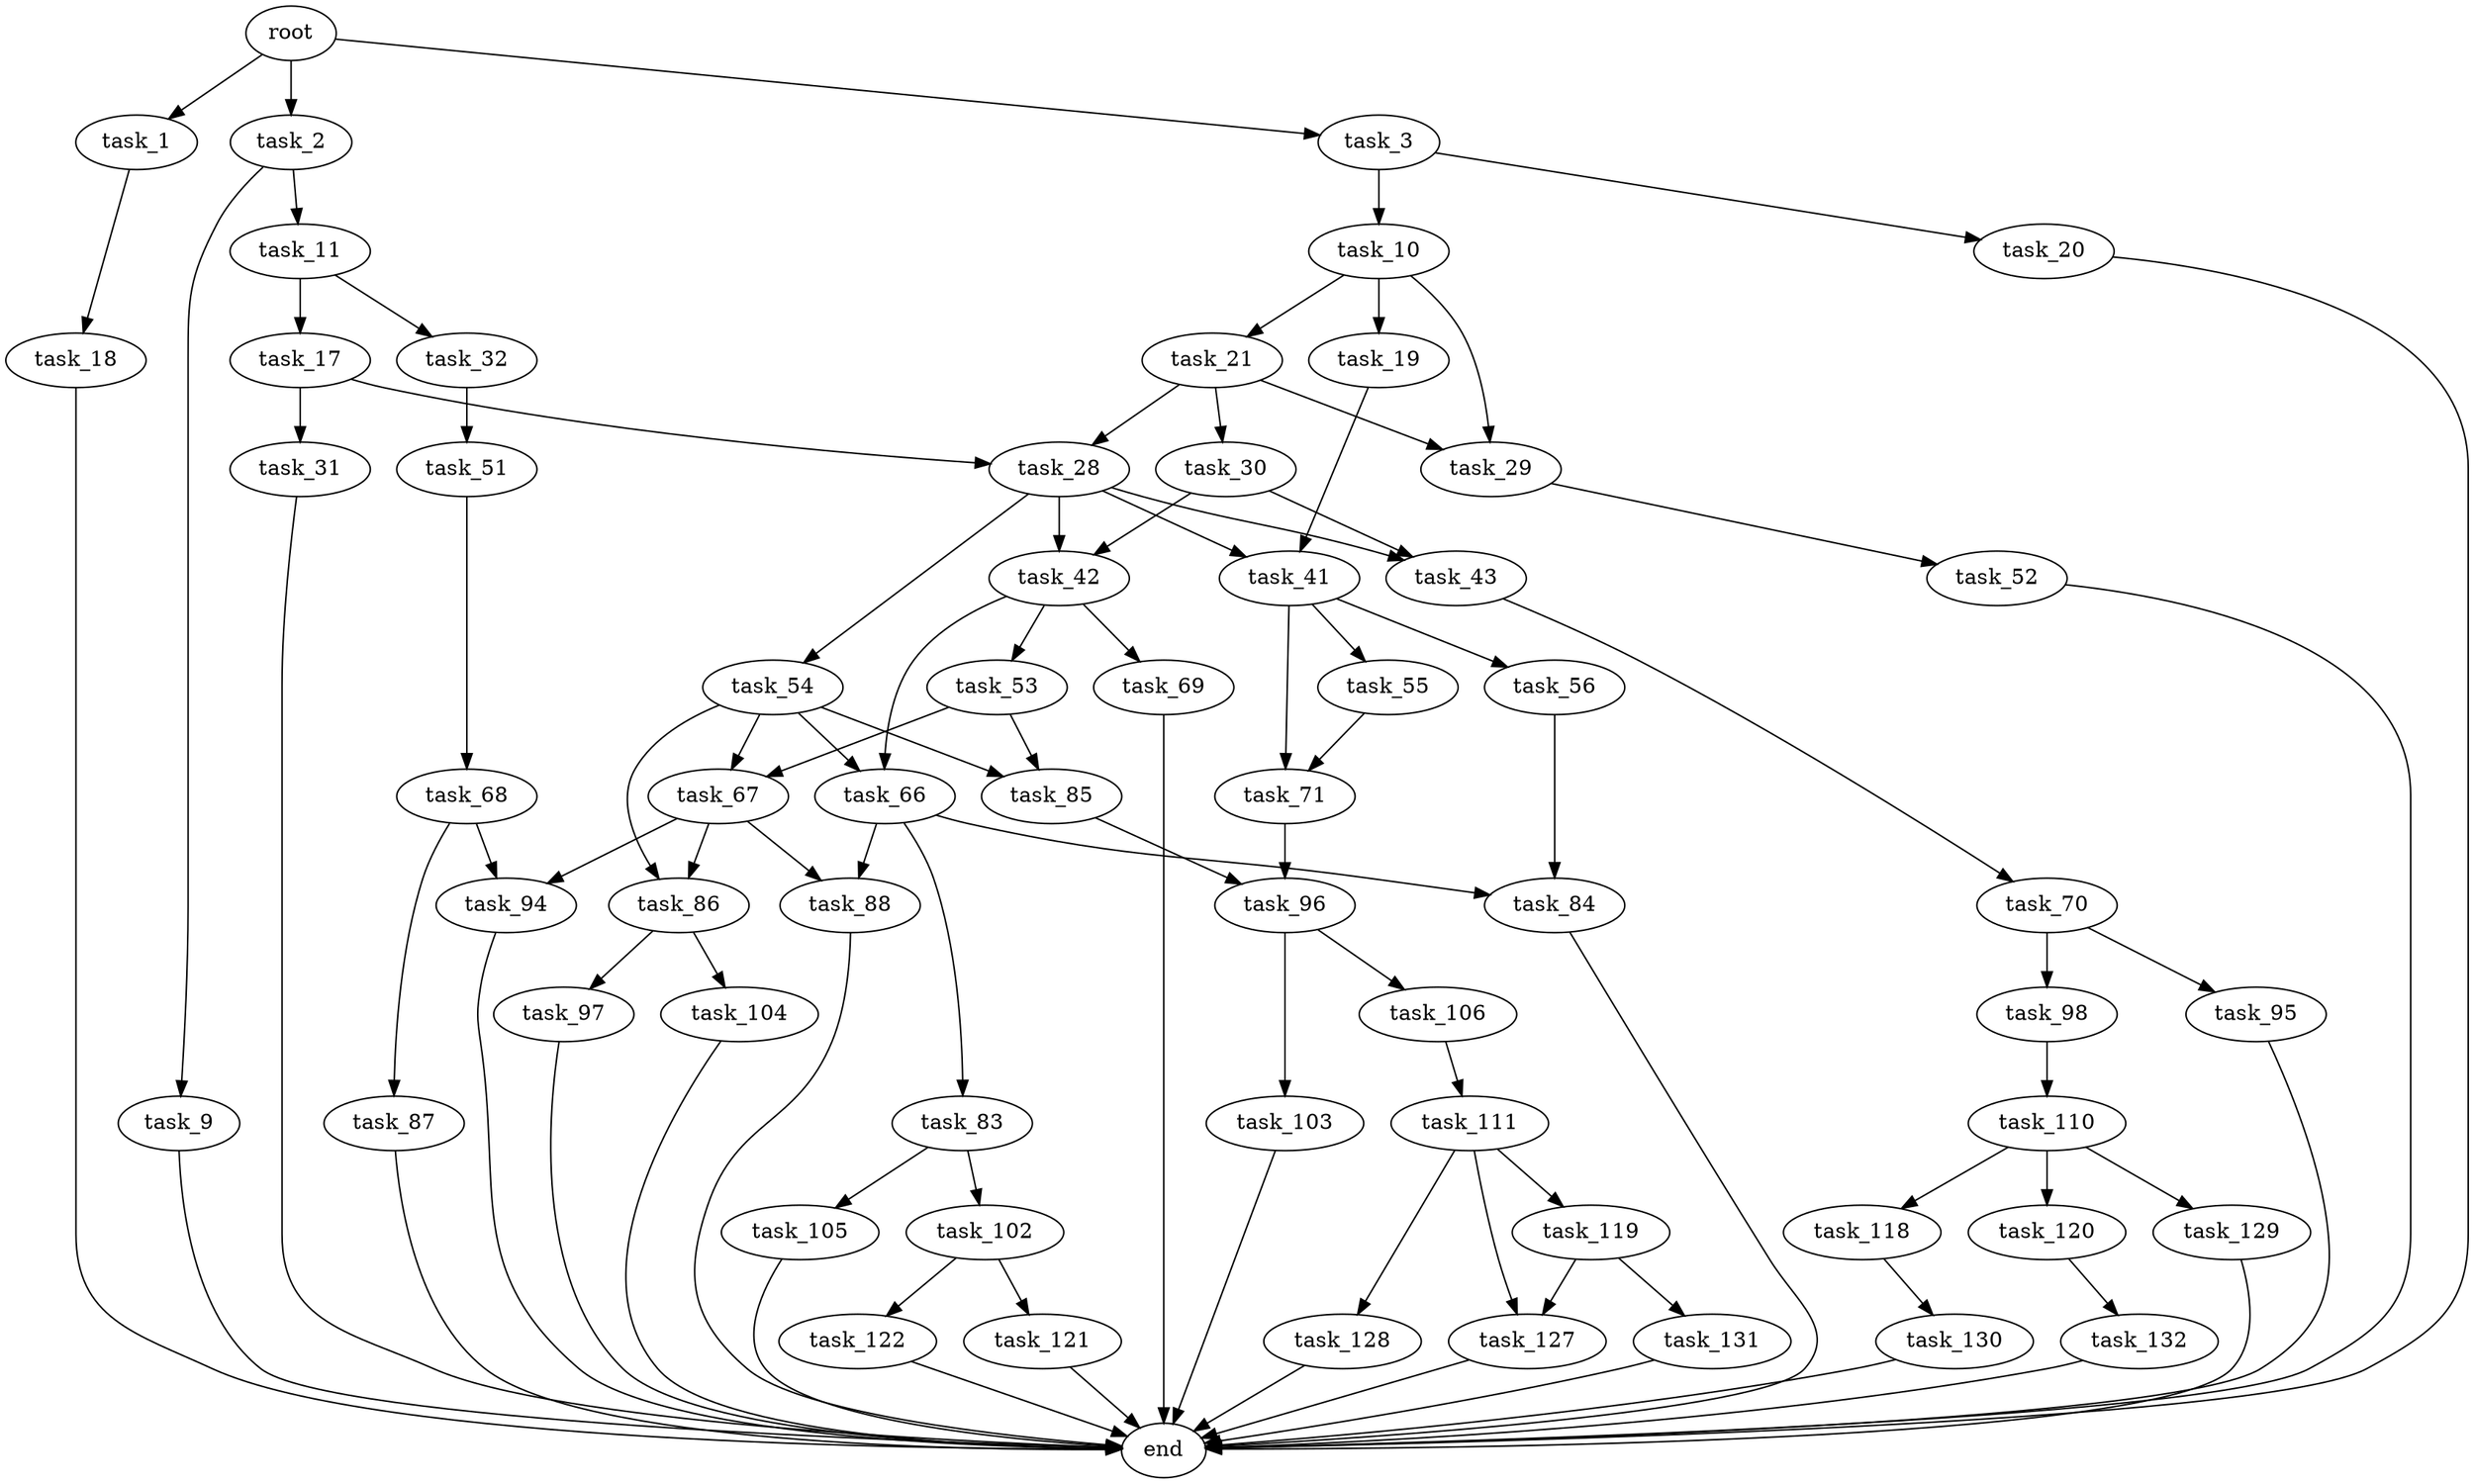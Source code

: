 digraph G {
  root [size="0.000000"];
  task_1 [size="782757789696.000000"];
  task_2 [size="214305008874.000000"];
  task_3 [size="28991029248.000000"];
  task_18 [size="8589934592.000000"];
  task_9 [size="59798490306.000000"];
  task_11 [size="1313973758.000000"];
  task_10 [size="328191638.000000"];
  task_20 [size="549755813888.000000"];
  end [size="0.000000"];
  task_19 [size="27426673572.000000"];
  task_21 [size="177010933704.000000"];
  task_29 [size="28991029248.000000"];
  task_17 [size="531654076307.000000"];
  task_32 [size="13322612104.000000"];
  task_28 [size="40221298373.000000"];
  task_31 [size="2571445972.000000"];
  task_41 [size="782757789696.000000"];
  task_30 [size="3959082716.000000"];
  task_42 [size="84662433096.000000"];
  task_43 [size="28991029248.000000"];
  task_54 [size="231928233984.000000"];
  task_52 [size="10255022948.000000"];
  task_51 [size="440902594677.000000"];
  task_55 [size="2909459673.000000"];
  task_56 [size="38020250084.000000"];
  task_71 [size="143473478424.000000"];
  task_53 [size="139200026388.000000"];
  task_66 [size="6658727230.000000"];
  task_69 [size="27073600684.000000"];
  task_70 [size="42848031012.000000"];
  task_68 [size="239716452935.000000"];
  task_67 [size="782757789696.000000"];
  task_85 [size="640774174.000000"];
  task_86 [size="261846875024.000000"];
  task_84 [size="51632935079.000000"];
  task_83 [size="34961348182.000000"];
  task_88 [size="1073741824000.000000"];
  task_94 [size="2243894188.000000"];
  task_87 [size="8589934592.000000"];
  task_95 [size="227821277788.000000"];
  task_98 [size="7875849329.000000"];
  task_96 [size="629394480162.000000"];
  task_102 [size="782757789696.000000"];
  task_105 [size="1073741824000.000000"];
  task_97 [size="1073741824000.000000"];
  task_104 [size="17270517170.000000"];
  task_103 [size="159368641536.000000"];
  task_106 [size="306090953569.000000"];
  task_110 [size="217082856977.000000"];
  task_121 [size="7010784642.000000"];
  task_122 [size="8589934592.000000"];
  task_111 [size="307772904603.000000"];
  task_118 [size="13617808787.000000"];
  task_120 [size="921151686.000000"];
  task_129 [size="778999021885.000000"];
  task_119 [size="549755813888.000000"];
  task_127 [size="1073741824000.000000"];
  task_128 [size="231928233984.000000"];
  task_130 [size="556433818483.000000"];
  task_131 [size="2830009160.000000"];
  task_132 [size="10981424194.000000"];

  root -> task_1 [size="1.000000"];
  root -> task_2 [size="1.000000"];
  root -> task_3 [size="1.000000"];
  task_1 -> task_18 [size="679477248.000000"];
  task_2 -> task_9 [size="209715200.000000"];
  task_2 -> task_11 [size="209715200.000000"];
  task_3 -> task_10 [size="75497472.000000"];
  task_3 -> task_20 [size="75497472.000000"];
  task_18 -> end [size="1.000000"];
  task_9 -> end [size="1.000000"];
  task_11 -> task_17 [size="33554432.000000"];
  task_11 -> task_32 [size="33554432.000000"];
  task_10 -> task_19 [size="33554432.000000"];
  task_10 -> task_21 [size="33554432.000000"];
  task_10 -> task_29 [size="33554432.000000"];
  task_20 -> end [size="1.000000"];
  task_19 -> task_41 [size="536870912.000000"];
  task_21 -> task_28 [size="134217728.000000"];
  task_21 -> task_29 [size="134217728.000000"];
  task_21 -> task_30 [size="134217728.000000"];
  task_29 -> task_52 [size="75497472.000000"];
  task_17 -> task_28 [size="411041792.000000"];
  task_17 -> task_31 [size="411041792.000000"];
  task_32 -> task_51 [size="536870912.000000"];
  task_28 -> task_41 [size="33554432.000000"];
  task_28 -> task_42 [size="33554432.000000"];
  task_28 -> task_43 [size="33554432.000000"];
  task_28 -> task_54 [size="33554432.000000"];
  task_31 -> end [size="1.000000"];
  task_41 -> task_55 [size="679477248.000000"];
  task_41 -> task_56 [size="679477248.000000"];
  task_41 -> task_71 [size="679477248.000000"];
  task_30 -> task_42 [size="75497472.000000"];
  task_30 -> task_43 [size="75497472.000000"];
  task_42 -> task_53 [size="134217728.000000"];
  task_42 -> task_66 [size="134217728.000000"];
  task_42 -> task_69 [size="134217728.000000"];
  task_43 -> task_70 [size="75497472.000000"];
  task_54 -> task_66 [size="301989888.000000"];
  task_54 -> task_67 [size="301989888.000000"];
  task_54 -> task_85 [size="301989888.000000"];
  task_54 -> task_86 [size="301989888.000000"];
  task_52 -> end [size="1.000000"];
  task_51 -> task_68 [size="679477248.000000"];
  task_55 -> task_71 [size="75497472.000000"];
  task_56 -> task_84 [size="838860800.000000"];
  task_71 -> task_96 [size="134217728.000000"];
  task_53 -> task_67 [size="134217728.000000"];
  task_53 -> task_85 [size="134217728.000000"];
  task_66 -> task_83 [size="209715200.000000"];
  task_66 -> task_84 [size="209715200.000000"];
  task_66 -> task_88 [size="209715200.000000"];
  task_69 -> end [size="1.000000"];
  task_70 -> task_95 [size="134217728.000000"];
  task_70 -> task_98 [size="134217728.000000"];
  task_68 -> task_87 [size="301989888.000000"];
  task_68 -> task_94 [size="301989888.000000"];
  task_67 -> task_86 [size="679477248.000000"];
  task_67 -> task_88 [size="679477248.000000"];
  task_67 -> task_94 [size="679477248.000000"];
  task_85 -> task_96 [size="75497472.000000"];
  task_86 -> task_97 [size="411041792.000000"];
  task_86 -> task_104 [size="411041792.000000"];
  task_84 -> end [size="1.000000"];
  task_83 -> task_102 [size="679477248.000000"];
  task_83 -> task_105 [size="679477248.000000"];
  task_88 -> end [size="1.000000"];
  task_94 -> end [size="1.000000"];
  task_87 -> end [size="1.000000"];
  task_95 -> end [size="1.000000"];
  task_98 -> task_110 [size="301989888.000000"];
  task_96 -> task_103 [size="679477248.000000"];
  task_96 -> task_106 [size="679477248.000000"];
  task_102 -> task_121 [size="679477248.000000"];
  task_102 -> task_122 [size="679477248.000000"];
  task_105 -> end [size="1.000000"];
  task_97 -> end [size="1.000000"];
  task_104 -> end [size="1.000000"];
  task_103 -> end [size="1.000000"];
  task_106 -> task_111 [size="838860800.000000"];
  task_110 -> task_118 [size="301989888.000000"];
  task_110 -> task_120 [size="301989888.000000"];
  task_110 -> task_129 [size="301989888.000000"];
  task_121 -> end [size="1.000000"];
  task_122 -> end [size="1.000000"];
  task_111 -> task_119 [size="209715200.000000"];
  task_111 -> task_127 [size="209715200.000000"];
  task_111 -> task_128 [size="209715200.000000"];
  task_118 -> task_130 [size="33554432.000000"];
  task_120 -> task_132 [size="33554432.000000"];
  task_129 -> end [size="1.000000"];
  task_119 -> task_127 [size="536870912.000000"];
  task_119 -> task_131 [size="536870912.000000"];
  task_127 -> end [size="1.000000"];
  task_128 -> end [size="1.000000"];
  task_130 -> end [size="1.000000"];
  task_131 -> end [size="1.000000"];
  task_132 -> end [size="1.000000"];
}
